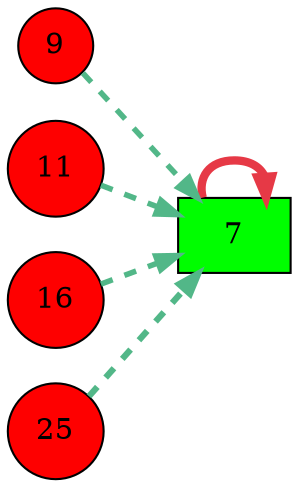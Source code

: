 digraph G{
rankdir=LR;
7 [style=filled, shape=box, fillcolor="#00fe00", label="7"];
9 [style=filled, shape=circle, fillcolor="#fe0000", label="9"];
11 [style=filled, shape=circle, fillcolor="#fe0000", label="11"];
16 [style=filled, shape=circle, fillcolor="#fe0000", label="16"];
25 [style=filled, shape=circle, fillcolor="#fe0000", label="25"];
7 -> 7 [color="#e63946",penwidth=4.00];
25 -> 7 [color="#52b788",style=dashed,penwidth=3.00];
9 -> 7 [color="#52b788",style=dashed,penwidth=2.67];
11 -> 7 [color="#52b788",style=dashed,penwidth=2.67];
16 -> 7 [color="#52b788",style=dashed,penwidth=2.67];
}